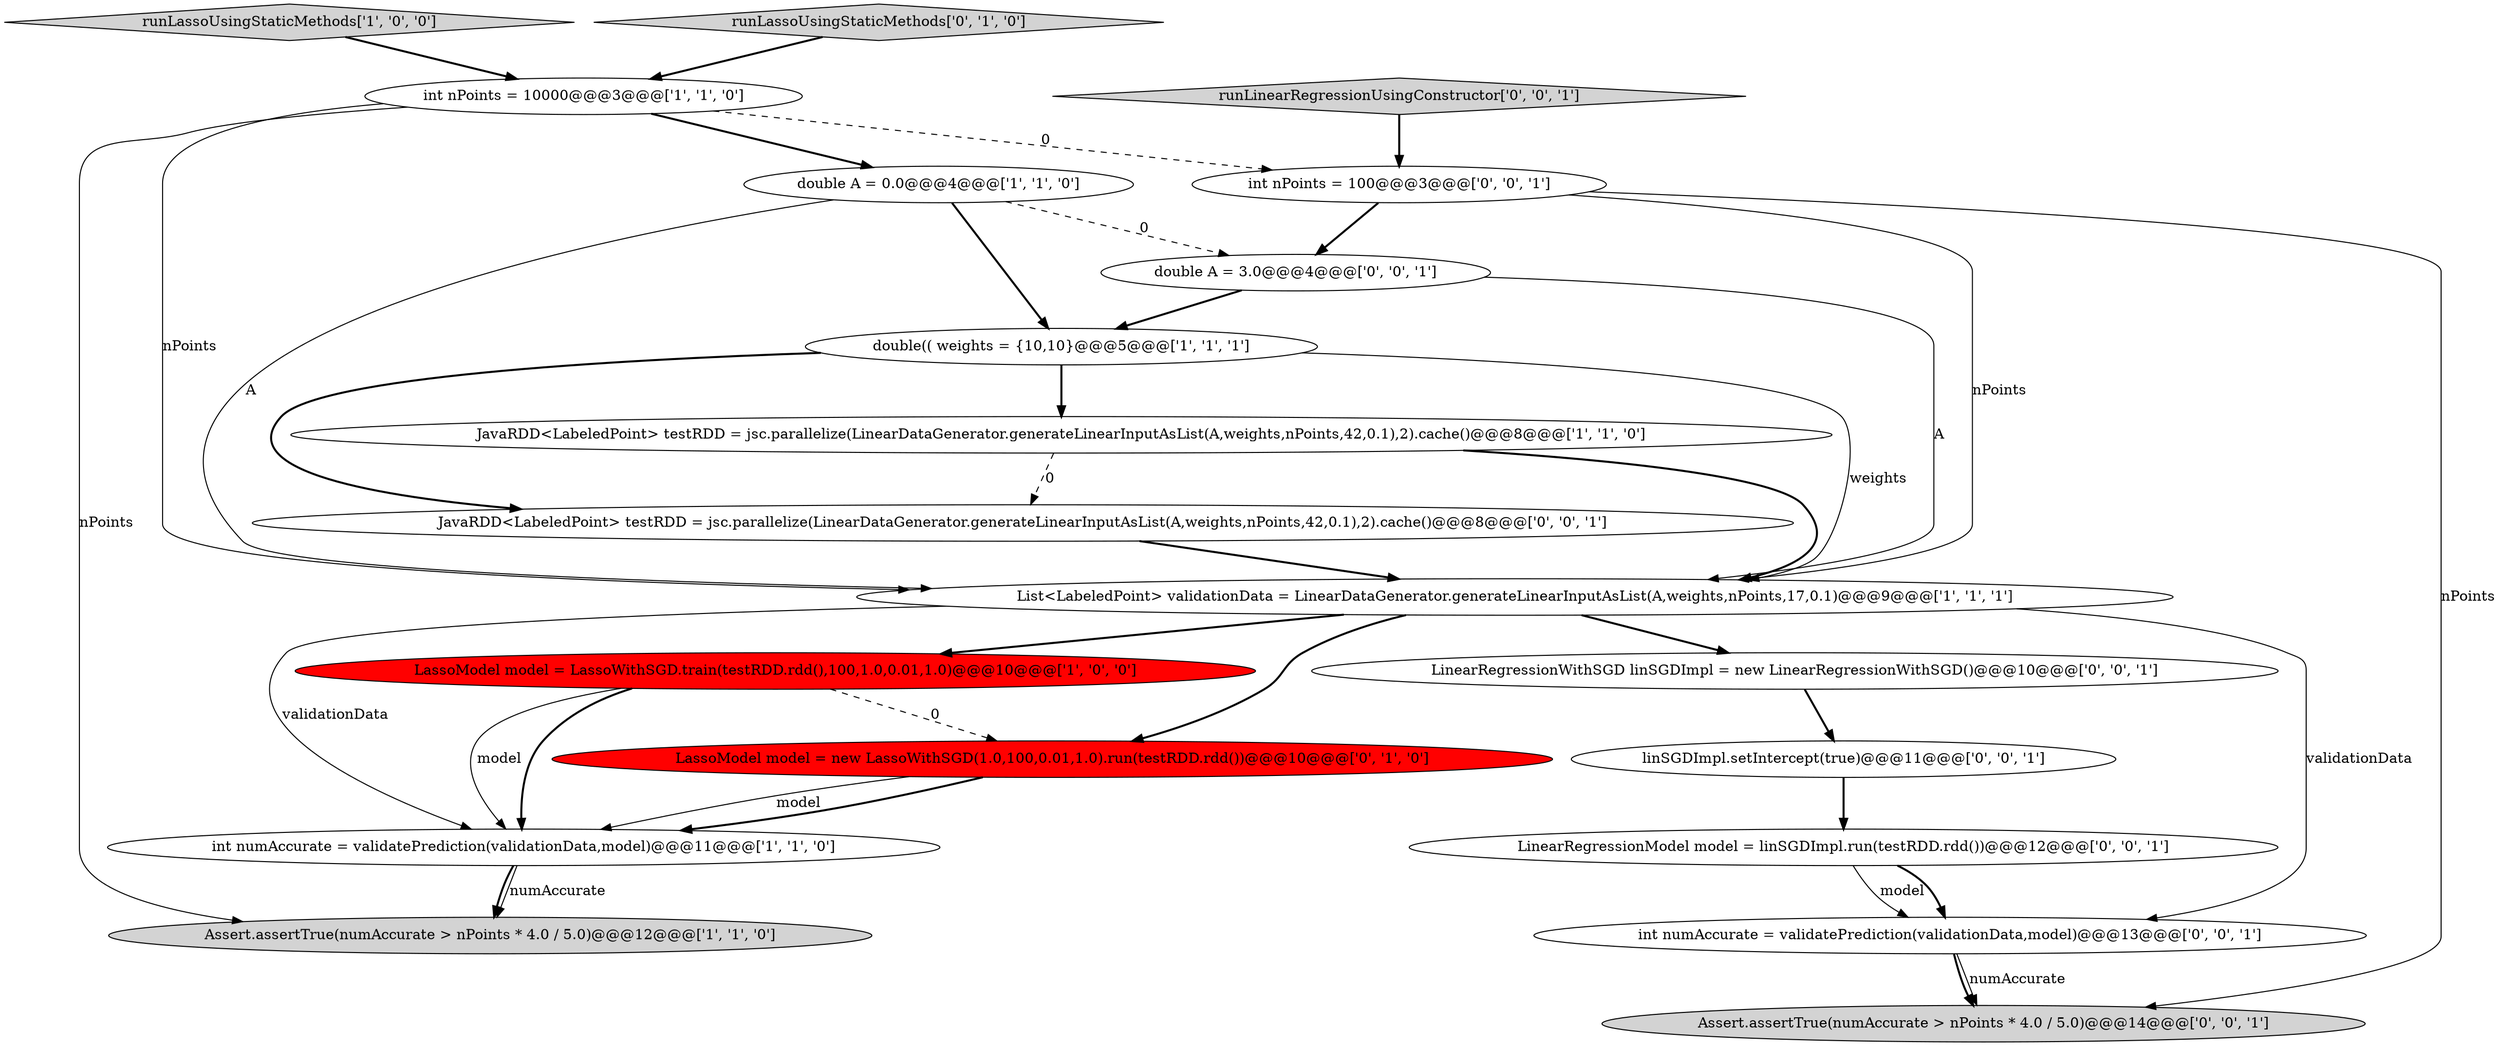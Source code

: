 digraph {
13 [style = filled, label = "LinearRegressionWithSGD linSGDImpl = new LinearRegressionWithSGD()@@@10@@@['0', '0', '1']", fillcolor = white, shape = ellipse image = "AAA0AAABBB3BBB"];
10 [style = filled, label = "LassoModel model = new LassoWithSGD(1.0,100,0.01,1.0).run(testRDD.rdd())@@@10@@@['0', '1', '0']", fillcolor = red, shape = ellipse image = "AAA1AAABBB2BBB"];
0 [style = filled, label = "int numAccurate = validatePrediction(validationData,model)@@@11@@@['1', '1', '0']", fillcolor = white, shape = ellipse image = "AAA0AAABBB1BBB"];
4 [style = filled, label = "Assert.assertTrue(numAccurate > nPoints * 4.0 / 5.0)@@@12@@@['1', '1', '0']", fillcolor = lightgray, shape = ellipse image = "AAA0AAABBB1BBB"];
8 [style = filled, label = "List<LabeledPoint> validationData = LinearDataGenerator.generateLinearInputAsList(A,weights,nPoints,17,0.1)@@@9@@@['1', '1', '1']", fillcolor = white, shape = ellipse image = "AAA0AAABBB1BBB"];
2 [style = filled, label = "double(( weights = {10,10}@@@5@@@['1', '1', '1']", fillcolor = white, shape = ellipse image = "AAA0AAABBB1BBB"];
5 [style = filled, label = "runLassoUsingStaticMethods['1', '0', '0']", fillcolor = lightgray, shape = diamond image = "AAA0AAABBB1BBB"];
6 [style = filled, label = "JavaRDD<LabeledPoint> testRDD = jsc.parallelize(LinearDataGenerator.generateLinearInputAsList(A,weights,nPoints,42,0.1),2).cache()@@@8@@@['1', '1', '0']", fillcolor = white, shape = ellipse image = "AAA0AAABBB1BBB"];
9 [style = filled, label = "runLassoUsingStaticMethods['0', '1', '0']", fillcolor = lightgray, shape = diamond image = "AAA0AAABBB2BBB"];
16 [style = filled, label = "linSGDImpl.setIntercept(true)@@@11@@@['0', '0', '1']", fillcolor = white, shape = ellipse image = "AAA0AAABBB3BBB"];
17 [style = filled, label = "Assert.assertTrue(numAccurate > nPoints * 4.0 / 5.0)@@@14@@@['0', '0', '1']", fillcolor = lightgray, shape = ellipse image = "AAA0AAABBB3BBB"];
1 [style = filled, label = "LassoModel model = LassoWithSGD.train(testRDD.rdd(),100,1.0,0.01,1.0)@@@10@@@['1', '0', '0']", fillcolor = red, shape = ellipse image = "AAA1AAABBB1BBB"];
15 [style = filled, label = "JavaRDD<LabeledPoint> testRDD = jsc.parallelize(LinearDataGenerator.generateLinearInputAsList(A,weights,nPoints,42,0.1),2).cache()@@@8@@@['0', '0', '1']", fillcolor = white, shape = ellipse image = "AAA0AAABBB3BBB"];
7 [style = filled, label = "int nPoints = 10000@@@3@@@['1', '1', '0']", fillcolor = white, shape = ellipse image = "AAA0AAABBB1BBB"];
19 [style = filled, label = "double A = 3.0@@@4@@@['0', '0', '1']", fillcolor = white, shape = ellipse image = "AAA0AAABBB3BBB"];
11 [style = filled, label = "int nPoints = 100@@@3@@@['0', '0', '1']", fillcolor = white, shape = ellipse image = "AAA0AAABBB3BBB"];
14 [style = filled, label = "LinearRegressionModel model = linSGDImpl.run(testRDD.rdd())@@@12@@@['0', '0', '1']", fillcolor = white, shape = ellipse image = "AAA0AAABBB3BBB"];
3 [style = filled, label = "double A = 0.0@@@4@@@['1', '1', '0']", fillcolor = white, shape = ellipse image = "AAA0AAABBB1BBB"];
12 [style = filled, label = "runLinearRegressionUsingConstructor['0', '0', '1']", fillcolor = lightgray, shape = diamond image = "AAA0AAABBB3BBB"];
18 [style = filled, label = "int numAccurate = validatePrediction(validationData,model)@@@13@@@['0', '0', '1']", fillcolor = white, shape = ellipse image = "AAA0AAABBB3BBB"];
2->8 [style = solid, label="weights"];
18->17 [style = solid, label="numAccurate"];
8->10 [style = bold, label=""];
2->6 [style = bold, label=""];
10->0 [style = solid, label="model"];
12->11 [style = bold, label=""];
7->11 [style = dashed, label="0"];
18->17 [style = bold, label=""];
1->0 [style = bold, label=""];
19->2 [style = bold, label=""];
1->10 [style = dashed, label="0"];
11->19 [style = bold, label=""];
9->7 [style = bold, label=""];
13->16 [style = bold, label=""];
7->3 [style = bold, label=""];
3->19 [style = dashed, label="0"];
8->1 [style = bold, label=""];
11->17 [style = solid, label="nPoints"];
7->8 [style = solid, label="nPoints"];
3->2 [style = bold, label=""];
11->8 [style = solid, label="nPoints"];
6->15 [style = dashed, label="0"];
0->4 [style = bold, label=""];
14->18 [style = solid, label="model"];
1->0 [style = solid, label="model"];
7->4 [style = solid, label="nPoints"];
8->0 [style = solid, label="validationData"];
0->4 [style = solid, label="numAccurate"];
10->0 [style = bold, label=""];
2->15 [style = bold, label=""];
6->8 [style = bold, label=""];
5->7 [style = bold, label=""];
16->14 [style = bold, label=""];
14->18 [style = bold, label=""];
19->8 [style = solid, label="A"];
3->8 [style = solid, label="A"];
8->18 [style = solid, label="validationData"];
15->8 [style = bold, label=""];
8->13 [style = bold, label=""];
}
